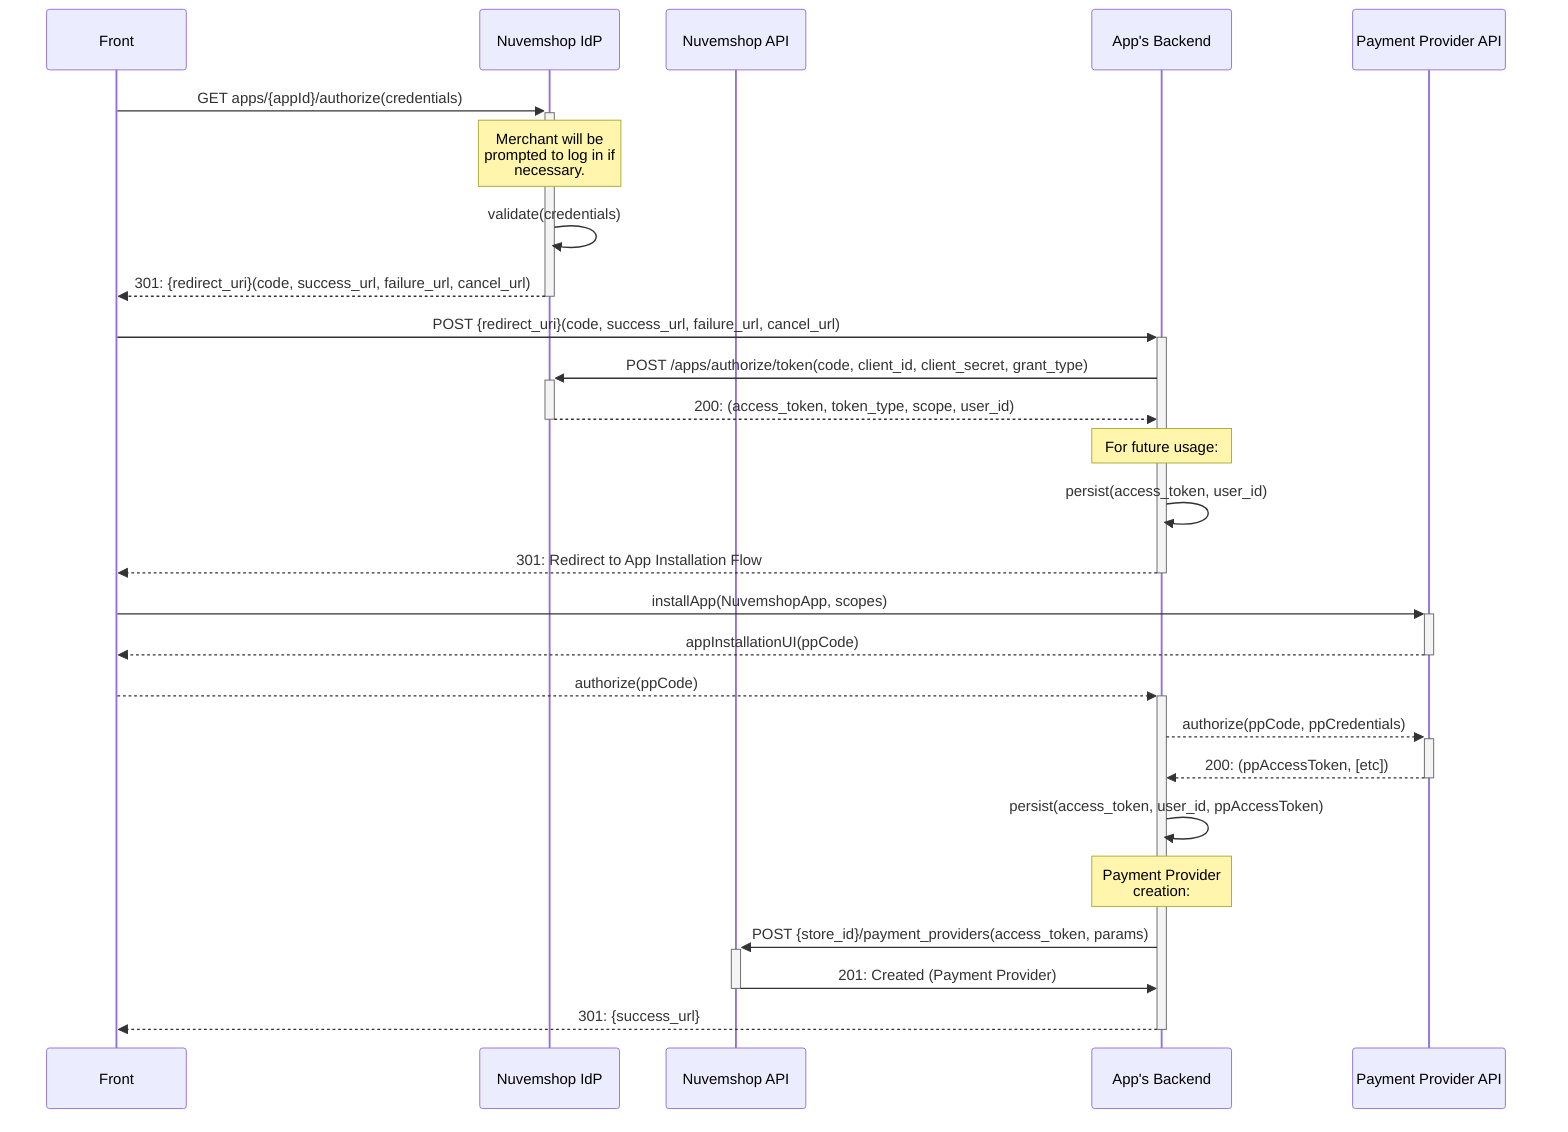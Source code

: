 sequenceDiagram
participant F as Front
participant IdP as Nuvemshop IdP
participant API as Nuvemshop API
participant AppBe as App's Backend
participant PPApi as Payment Provider API
F ->>+ IdP: GET apps/{appId}/authorize(credentials)
Note over IdP: Merchant will be<br/>prompted to log in if<br/>necessary.
IdP ->> IdP: validate(credentials)
IdP -->>- F: 301: {redirect_uri}(code, success_url, failure_url, cancel_url)
F ->>+ AppBe: POST {redirect_uri}(code, success_url, failure_url, cancel_url)
AppBe ->>+ IdP: POST /apps/authorize/token(code, client_id, client_secret, grant_type)
IdP -->>- AppBe: 200: (access_token, token_type, scope, user_id)
Note over AppBe: For future usage:
AppBe ->> AppBe: persist(access_token, user_id)
AppBe -->>- F: 301: Redirect to App Installation Flow
F ->>+ PPApi: installApp(NuvemshopApp, scopes)
PPApi -->>- F: appInstallationUI(ppCode)
F -->>+ AppBe: authorize(ppCode)
AppBe -->>+ PPApi: authorize(ppCode, ppCredentials)
PPApi -->>- AppBe: 200: (ppAccessToken, [etc])
AppBe ->> AppBe: persist(access_token, user_id, ppAccessToken)
Note over AppBe: Payment Provider<br>creation:
AppBe ->>+ API: POST {store_id}/payment_providers(access_token, params)
API ->>- AppBe: 201: Created (Payment Provider)
AppBe -->>- F: 301: {success_url}